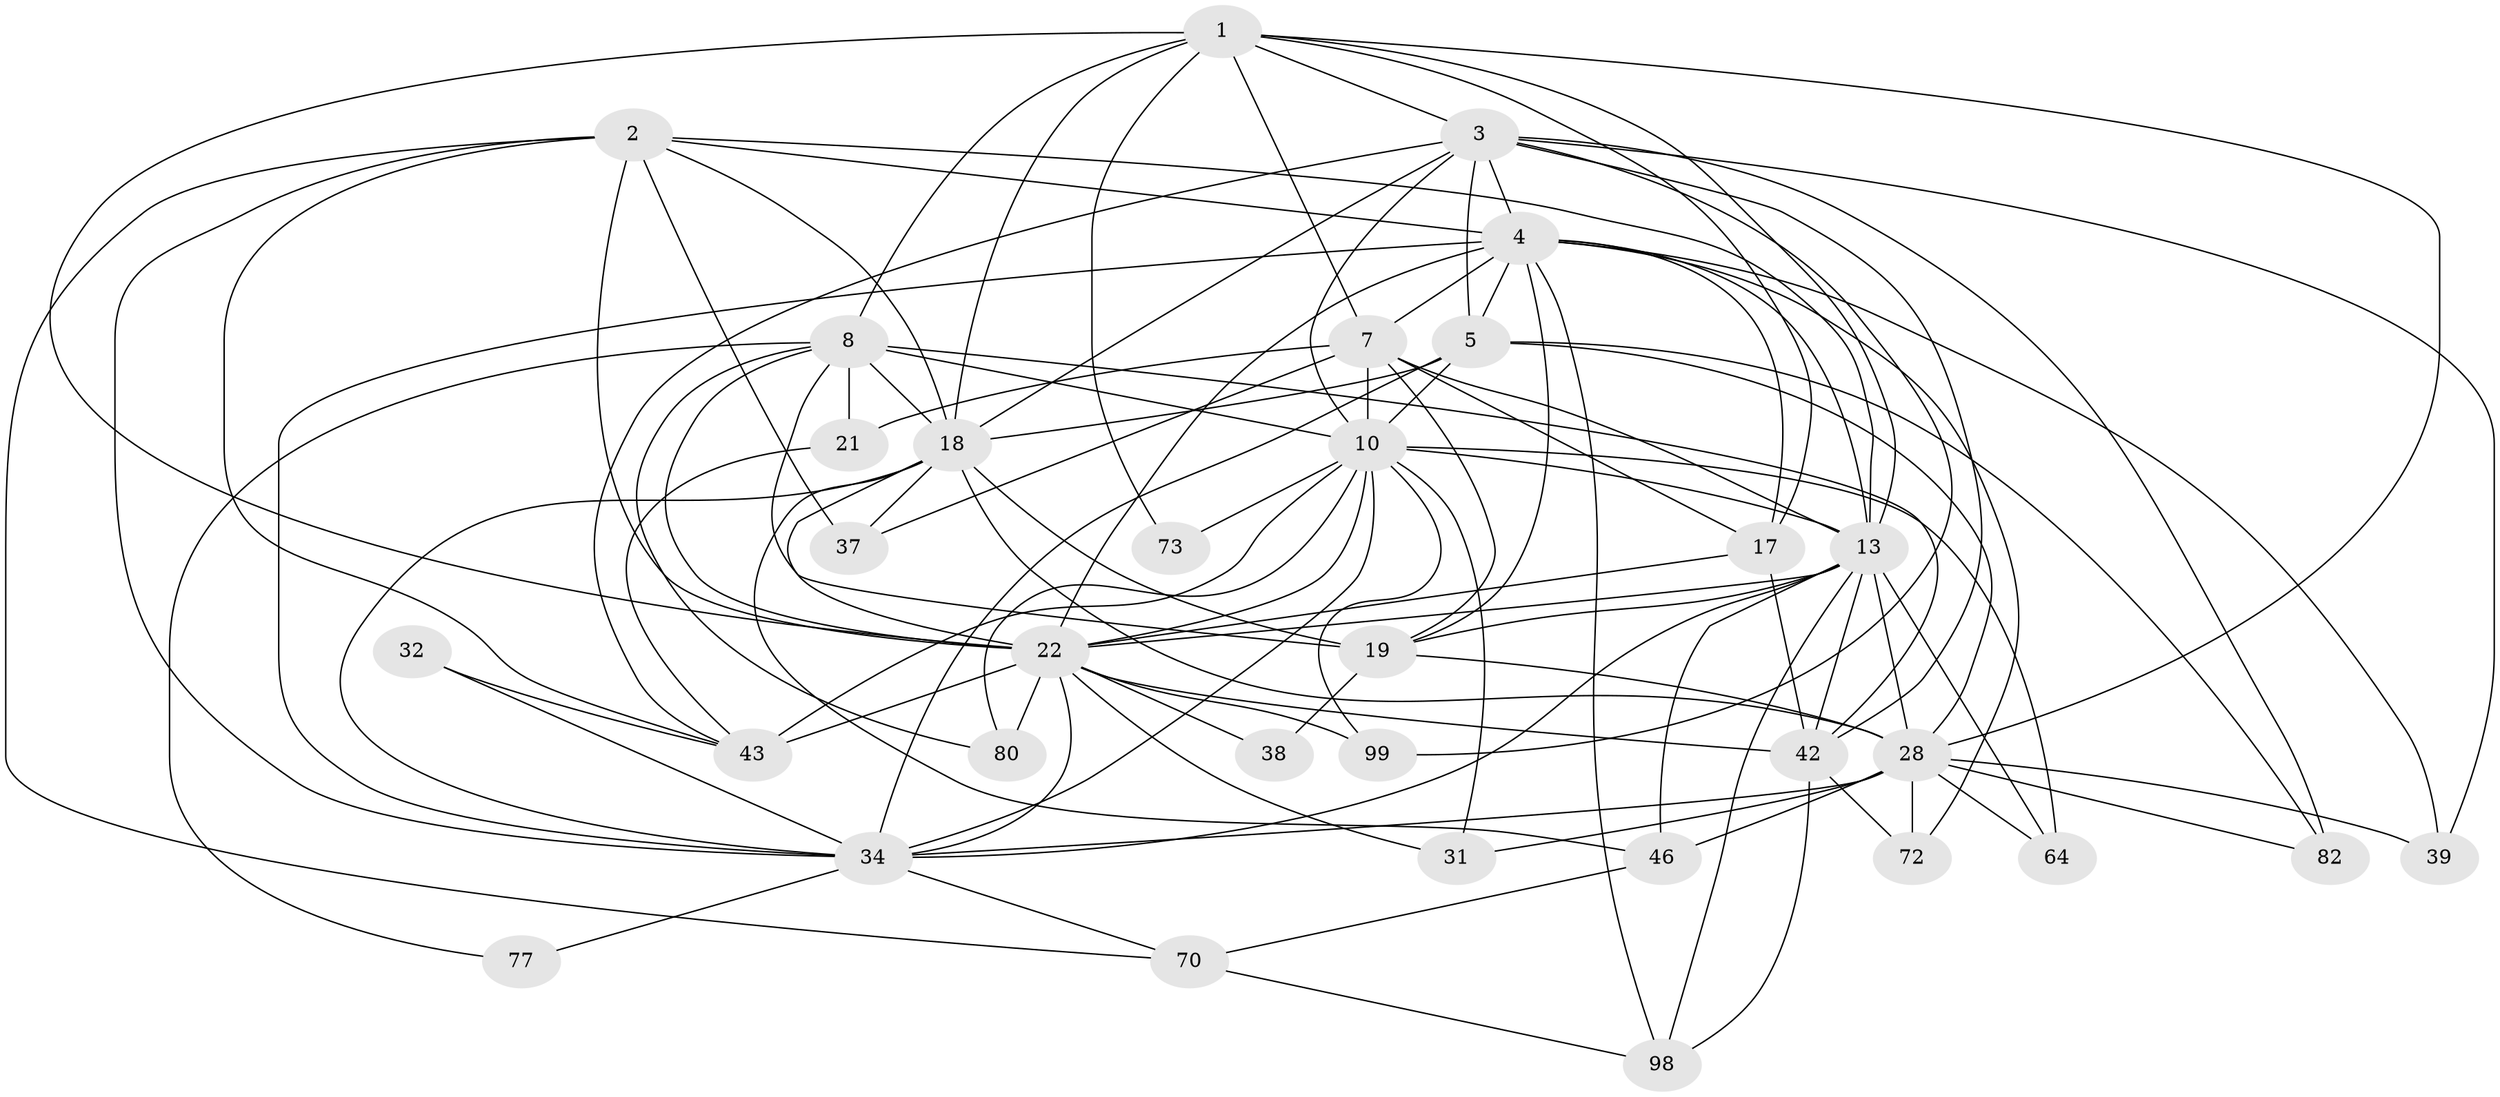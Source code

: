 // original degree distribution, {3: 0.33980582524271846, 5: 0.20388349514563106, 4: 0.24271844660194175, 6: 0.06796116504854369, 2: 0.0970873786407767, 9: 0.019417475728155338, 8: 0.009708737864077669, 7: 0.019417475728155338}
// Generated by graph-tools (version 1.1) at 2025/18/03/04/25 18:18:37]
// undirected, 33 vertices, 105 edges
graph export_dot {
graph [start="1"]
  node [color=gray90,style=filled];
  1 [super="+40+6"];
  2 [super="+69+45+79+68"];
  3 [super="+44+57+33"];
  4 [super="+36+89+67+27"];
  5 [super="+14+41"];
  7 [super="+58+90"];
  8 [super="+9+12+60"];
  10 [super="+52+11+15+26"];
  13 [super="+24+65+16"];
  17 [super="+95"];
  18 [super="+54+25"];
  19 [super="+48+35"];
  21;
  22 [super="+97+29+62+66+23+101"];
  28 [super="+87+88"];
  31;
  32;
  34 [super="+53+63"];
  37 [super="+59"];
  38;
  39;
  42 [super="+49+91"];
  43 [super="+61+56+78"];
  46 [super="+47"];
  64;
  70 [super="+75"];
  72;
  73;
  77;
  80;
  82;
  98;
  99;
  1 -- 17;
  1 -- 3;
  1 -- 8;
  1 -- 73 [weight=2];
  1 -- 7;
  1 -- 13;
  1 -- 22;
  1 -- 18;
  1 -- 28;
  2 -- 37 [weight=2];
  2 -- 34;
  2 -- 43 [weight=2];
  2 -- 70;
  2 -- 13;
  2 -- 22;
  2 -- 4;
  2 -- 18;
  3 -- 99;
  3 -- 39;
  3 -- 18;
  3 -- 4;
  3 -- 82;
  3 -- 43;
  3 -- 42;
  3 -- 5;
  3 -- 10;
  4 -- 98;
  4 -- 39;
  4 -- 72;
  4 -- 13 [weight=2];
  4 -- 19;
  4 -- 17;
  4 -- 5 [weight=2];
  4 -- 7;
  4 -- 34 [weight=2];
  4 -- 22 [weight=2];
  5 -- 34 [weight=2];
  5 -- 82;
  5 -- 10;
  5 -- 18;
  5 -- 28 [weight=2];
  7 -- 13 [weight=2];
  7 -- 17;
  7 -- 19;
  7 -- 37;
  7 -- 21;
  7 -- 10 [weight=2];
  8 -- 77;
  8 -- 19;
  8 -- 80;
  8 -- 21;
  8 -- 42;
  8 -- 10;
  8 -- 22;
  8 -- 18 [weight=2];
  10 -- 99 [weight=2];
  10 -- 31 [weight=2];
  10 -- 13;
  10 -- 80;
  10 -- 22;
  10 -- 64;
  10 -- 73;
  10 -- 43 [weight=2];
  10 -- 34;
  13 -- 42;
  13 -- 46;
  13 -- 19;
  13 -- 34 [weight=2];
  13 -- 64;
  13 -- 98;
  13 -- 22;
  13 -- 28;
  17 -- 42;
  17 -- 22 [weight=2];
  18 -- 22 [weight=3];
  18 -- 19 [weight=2];
  18 -- 34;
  18 -- 37;
  18 -- 46;
  18 -- 28 [weight=2];
  19 -- 38;
  19 -- 28 [weight=2];
  21 -- 43;
  22 -- 80;
  22 -- 99 [weight=2];
  22 -- 43 [weight=4];
  22 -- 38;
  22 -- 42;
  22 -- 31;
  22 -- 34;
  28 -- 72;
  28 -- 39;
  28 -- 34;
  28 -- 64;
  28 -- 46;
  28 -- 82;
  28 -- 31;
  32 -- 34;
  32 -- 43;
  34 -- 77;
  34 -- 70;
  42 -- 72;
  42 -- 98;
  46 -- 70;
  70 -- 98;
}
